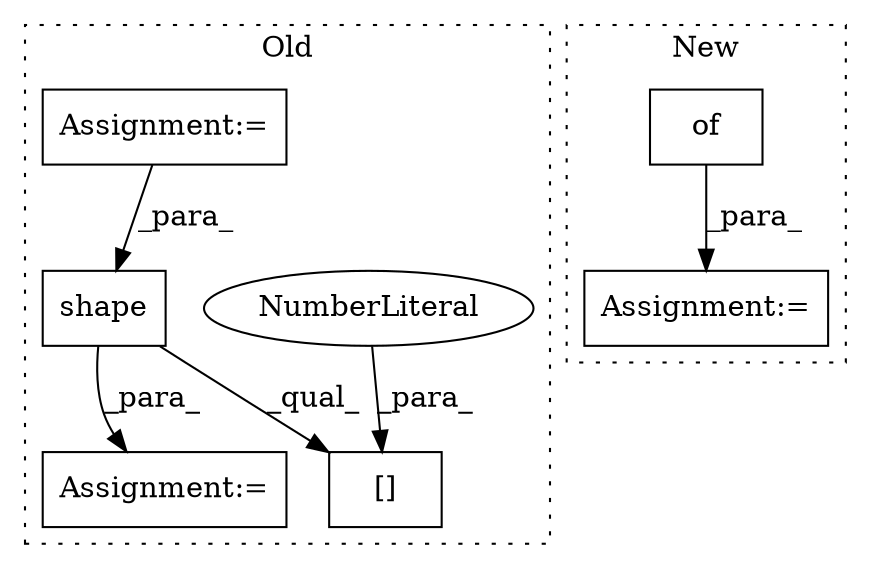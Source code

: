 digraph G {
subgraph cluster0 {
1 [label="shape" a="32" s="15538,15552" l="6,1" shape="box"];
3 [label="Assignment:=" a="7" s="15465,15557" l="53,2" shape="box"];
4 [label="[]" a="2" s="15532,15555" l="22,1" shape="box"];
5 [label="NumberLiteral" a="34" s="15554" l="1" shape="ellipse"];
7 [label="Assignment:=" a="7" s="13761" l="1" shape="box"];
label = "Old";
style="dotted";
}
subgraph cluster1 {
2 [label="of" a="32" s="15160,15237" l="3,1" shape="box"];
6 [label="Assignment:=" a="7" s="15098" l="1" shape="box"];
label = "New";
style="dotted";
}
1 -> 3 [label="_para_"];
1 -> 4 [label="_qual_"];
2 -> 6 [label="_para_"];
5 -> 4 [label="_para_"];
7 -> 1 [label="_para_"];
}